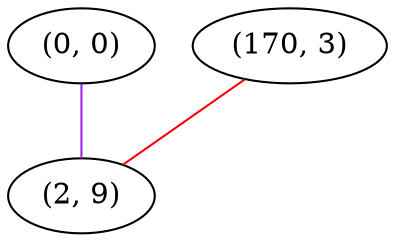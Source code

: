 graph "" {
"(0, 0)";
"(170, 3)";
"(2, 9)";
"(0, 0)" -- "(2, 9)"  [color=purple, key=0, weight=4];
"(170, 3)" -- "(2, 9)"  [color=red, key=0, weight=1];
}
